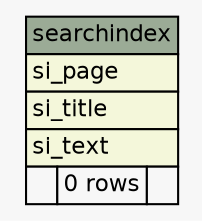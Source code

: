 // dot 2.38.0 on Linux 3.14.35-28.38.amzn1.x86_64
// SchemaSpy rev Unknown
digraph "searchindex" {
  graph [
    rankdir="RL"
    bgcolor="#f7f7f7"
    nodesep="0.18"
    ranksep="0.46"
    fontname="Helvetica"
    fontsize="11"
  ];
  node [
    fontname="Helvetica"
    fontsize="11"
    shape="plaintext"
  ];
  edge [
    arrowsize="0.8"
  ];
  "searchindex" [
    label=<
    <TABLE BORDER="0" CELLBORDER="1" CELLSPACING="0" BGCOLOR="#ffffff">
      <TR><TD COLSPAN="3" BGCOLOR="#9bab96" ALIGN="CENTER">searchindex</TD></TR>
      <TR><TD PORT="si_page" COLSPAN="3" BGCOLOR="#f4f7da" ALIGN="LEFT">si_page</TD></TR>
      <TR><TD PORT="si_title" COLSPAN="3" BGCOLOR="#f4f7da" ALIGN="LEFT">si_title</TD></TR>
      <TR><TD PORT="si_text" COLSPAN="3" BGCOLOR="#f4f7da" ALIGN="LEFT">si_text</TD></TR>
      <TR><TD ALIGN="LEFT" BGCOLOR="#f7f7f7">  </TD><TD ALIGN="RIGHT" BGCOLOR="#f7f7f7">0 rows</TD><TD ALIGN="RIGHT" BGCOLOR="#f7f7f7">  </TD></TR>
    </TABLE>>
    URL="tables/searchindex.html"
    tooltip="searchindex"
  ];
}

